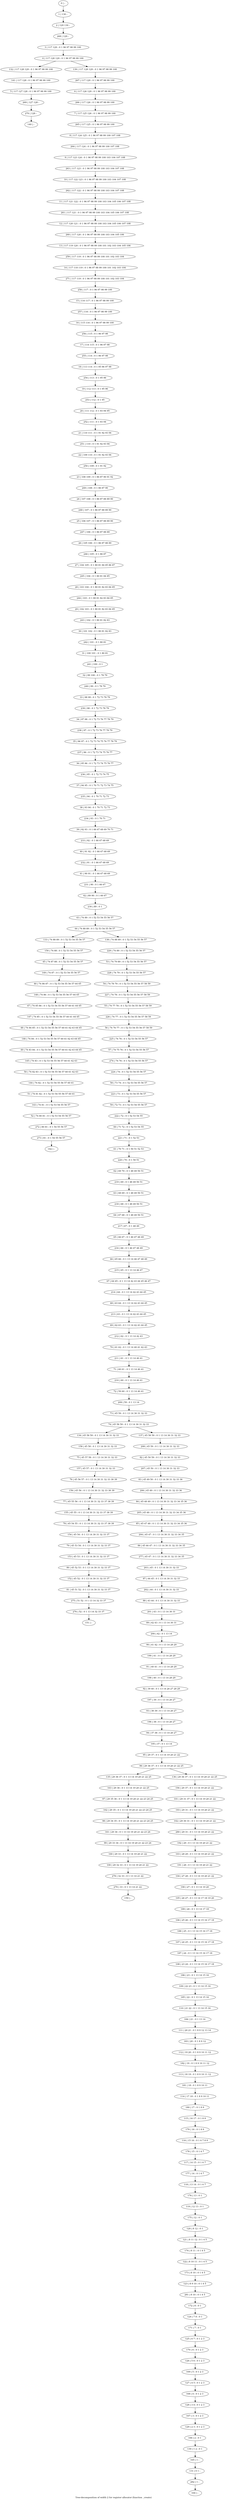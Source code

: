 digraph G {
graph [label="Tree-decomposition of width 2 for register allocator (function _create)"]
0[label="0 | : "];
1[label="1 | 130 : "];
2[label="2 | 129 130 : "];
3[label="3 | 117 129 : 0 1 96 97 98 99 100 "];
4[label="4 | 117 128 129 : 0 1 96 97 98 99 100 "];
5[label="5 | 117 127 128 : 0 1 96 97 98 99 100 "];
6[label="6 | 117 126 129 : 0 1 96 97 98 99 100 "];
7[label="7 | 117 125 126 : 0 1 96 97 98 99 100 "];
8[label="8 | 117 124 125 : 0 1 96 97 98 99 100 107 108 "];
9[label="9 | 117 123 124 : 0 1 96 97 98 99 100 103 104 107 108 "];
10[label="10 | 117 122 123 : 0 1 96 97 98 99 100 103 104 107 108 "];
11[label="11 | 117 121 122 : 0 1 96 97 98 99 100 103 104 105 106 107 108 "];
12[label="12 | 117 120 121 : 0 1 96 97 98 99 100 103 104 105 106 107 108 "];
13[label="13 | 117 119 120 : 0 1 96 97 98 99 100 101 102 103 104 105 106 "];
14[label="14 | 117 118 119 : 0 1 96 97 98 99 100 101 102 103 104 "];
15[label="15 | 116 117 : 0 1 96 97 98 99 100 "];
16[label="16 | 115 116 : 0 1 96 97 98 99 100 "];
17[label="17 | 114 115 : 0 1 96 97 98 "];
18[label="18 | 113 114 : 0 1 95 96 97 98 "];
19[label="19 | 112 113 : 0 1 95 96 "];
20[label="20 | 111 112 : 0 1 93 94 95 "];
21[label="21 | 110 111 : 0 1 91 92 93 94 "];
22[label="22 | 109 110 : 0 1 91 92 93 94 "];
23[label="23 | 108 109 : 0 1 86 87 90 91 92 "];
24[label="24 | 107 108 : 0 1 86 87 88 89 90 "];
25[label="25 | 106 107 : 0 1 86 87 88 89 90 "];
26[label="26 | 105 106 : 0 1 86 87 88 89 "];
27[label="27 | 104 105 : 0 1 80 81 84 85 86 87 "];
28[label="28 | 103 104 : 0 1 80 81 82 83 84 85 "];
29[label="29 | 102 103 : 0 1 80 81 82 83 84 85 "];
30[label="30 | 101 102 : 0 1 80 81 82 83 "];
31[label="31 | 100 101 : 0 1 80 81 "];
32[label="32 | 99 100 : 0 1 78 79 "];
33[label="33 | 98 99 : 0 1 72 73 78 79 "];
34[label="34 | 97 98 : 0 1 72 73 76 77 78 79 "];
35[label="35 | 96 97 : 0 1 72 73 74 75 76 77 78 79 "];
36[label="36 | 95 96 : 0 1 72 73 74 75 76 77 "];
37[label="37 | 94 95 : 0 1 70 71 72 73 74 75 "];
38[label="38 | 93 94 : 0 1 70 71 72 73 "];
39[label="39 | 92 93 : 0 1 66 67 68 69 70 71 "];
40[label="40 | 91 92 : 0 1 66 67 68 69 "];
41[label="41 | 90 91 : 0 1 66 67 68 69 "];
42[label="42 | 89 90 : 0 1 66 67 "];
43[label="43 | 74 89 : 0 1 52 53 54 55 56 57 "];
44[label="44 | 74 88 89 : 0 1 52 53 54 55 56 57 "];
45[label="45 | 74 87 88 : 0 1 52 53 54 55 56 57 "];
46[label="46 | 74 86 87 : 0 1 52 53 54 55 56 57 64 65 "];
47[label="47 | 74 85 86 : 0 1 52 53 54 55 56 57 60 61 64 65 "];
48[label="48 | 74 84 85 : 0 1 52 53 54 55 56 57 60 61 62 63 64 65 "];
49[label="49 | 74 83 84 : 0 1 52 53 54 55 56 57 60 61 62 63 64 65 "];
50[label="50 | 74 82 83 : 0 1 52 53 54 55 56 57 60 61 62 63 "];
51[label="51 | 74 81 82 : 0 1 52 53 54 55 56 57 60 61 "];
52[label="52 | 74 80 81 : 0 1 52 53 54 55 56 57 "];
53[label="53 | 74 79 89 : 0 1 52 53 54 55 56 57 "];
54[label="54 | 74 78 79 : 0 1 52 53 54 55 56 57 58 59 "];
55[label="55 | 74 77 78 : 0 1 52 53 54 55 56 57 58 59 "];
56[label="56 | 74 76 77 : 0 1 52 53 54 55 56 57 58 59 "];
57[label="57 | 74 75 76 : 0 1 52 53 54 55 56 57 "];
58[label="58 | 73 74 : 0 1 52 53 54 55 56 57 "];
59[label="59 | 72 73 : 0 1 52 53 54 55 56 57 "];
60[label="60 | 71 72 : 0 1 52 53 54 55 "];
61[label="61 | 70 71 : 0 1 50 51 52 53 "];
62[label="62 | 69 70 : 0 1 48 49 50 51 "];
63[label="63 | 68 69 : 0 1 48 49 50 51 "];
64[label="64 | 67 68 : 0 1 48 49 50 51 "];
65[label="65 | 66 67 : 0 1 46 47 48 49 "];
66[label="66 | 65 66 : 0 1 13 14 46 47 48 49 "];
67[label="67 | 64 65 : 0 1 13 14 42 43 44 45 46 47 "];
68[label="68 | 63 64 : 0 1 13 14 42 43 44 45 "];
69[label="69 | 62 63 : 0 1 13 14 42 43 44 45 "];
70[label="70 | 61 62 : 0 1 13 14 40 41 42 43 "];
71[label="71 | 60 61 : 0 1 13 14 40 41 "];
72[label="72 | 59 60 : 0 1 13 14 40 41 "];
73[label="73 | 45 59 : 0 1 13 14 30 31 32 33 "];
74[label="74 | 45 58 59 : 0 1 13 14 30 31 32 33 "];
75[label="75 | 45 57 58 : 0 1 13 14 30 31 32 33 "];
76[label="76 | 45 56 57 : 0 1 13 14 30 31 32 33 38 39 "];
77[label="77 | 45 55 56 : 0 1 13 14 30 31 32 33 37 38 39 "];
78[label="78 | 45 54 55 : 0 1 13 14 30 31 32 33 37 38 39 "];
79[label="79 | 45 53 54 : 0 1 13 14 30 31 32 33 37 "];
80[label="80 | 45 52 53 : 0 1 13 14 30 31 32 33 37 "];
81[label="81 | 45 51 52 : 0 1 13 14 30 31 32 33 37 "];
82[label="82 | 45 50 59 : 0 1 13 14 30 31 32 33 "];
83[label="83 | 45 49 50 : 0 1 13 14 30 31 32 33 36 "];
84[label="84 | 45 48 49 : 0 1 13 14 30 31 32 33 34 35 36 "];
85[label="85 | 45 47 48 : 0 1 13 14 30 31 32 33 34 35 36 "];
86[label="86 | 45 46 47 : 0 1 13 14 30 31 32 33 34 35 "];
87[label="87 | 44 45 : 0 1 13 14 30 31 32 33 "];
88[label="88 | 43 44 : 0 1 13 14 30 31 32 33 "];
89[label="89 | 42 43 : 0 1 13 14 30 31 "];
90[label="90 | 41 42 : 0 1 13 14 28 29 "];
91[label="91 | 40 41 : 0 1 13 14 28 29 "];
92[label="92 | 39 40 : 0 1 13 14 26 27 28 29 "];
93[label="93 | 38 39 : 0 1 13 14 26 27 "];
94[label="94 | 37 38 : 0 1 13 14 26 27 "];
95[label="95 | 29 37 : 0 1 13 14 19 20 21 22 "];
96[label="96 | 29 36 37 : 0 1 13 14 19 20 21 22 25 "];
97[label="97 | 29 35 36 : 0 1 13 14 19 20 21 22 23 24 25 "];
98[label="98 | 29 34 35 : 0 1 13 14 19 20 21 22 23 24 25 "];
99[label="99 | 29 33 34 : 0 1 13 14 19 20 21 22 23 24 "];
100[label="100 | 29 32 33 : 0 1 13 14 19 20 21 22 "];
101[label="101 | 29 31 37 : 0 1 13 14 19 20 21 22 "];
102[label="102 | 29 30 31 : 0 1 13 14 19 20 21 22 "];
103[label="103 | 28 29 : 0 1 13 14 19 20 21 22 "];
104[label="104 | 27 28 : 0 1 13 14 19 20 21 22 "];
105[label="105 | 26 27 : 0 1 13 14 17 18 19 20 "];
106[label="106 | 25 26 : 0 1 13 14 15 16 17 18 "];
107[label="107 | 24 25 : 0 1 13 14 15 16 17 18 "];
108[label="108 | 23 24 : 0 1 13 14 15 16 17 18 "];
109[label="109 | 22 23 : 0 1 13 14 15 16 "];
110[label="110 | 21 22 : 0 1 13 14 15 16 "];
111[label="111 | 20 21 : 0 1 8 9 12 13 14 "];
112[label="112 | 19 20 : 0 1 8 9 10 11 12 "];
113[label="113 | 18 19 : 0 1 8 9 10 11 12 "];
114[label="114 | 17 18 : 0 1 8 9 10 11 "];
115[label="115 | 16 17 : 0 1 8 9 "];
116[label="116 | 15 16 : 0 1 6 7 8 9 "];
117[label="117 | 14 15 : 0 1 6 7 "];
118[label="118 | 13 14 : 0 1 6 7 "];
119[label="119 | 12 13 : 0 1 "];
120[label="120 | 8 12 : 0 1 "];
121[label="121 | 8 11 12 : 0 1 4 5 "];
122[label="122 | 8 10 11 : 0 1 4 5 "];
123[label="123 | 8 9 10 : 0 1 4 5 "];
124[label="124 | 7 8 : 0 1 "];
125[label="125 | 6 7 : 0 1 2 3 "];
126[label="126 | 5 6 : 0 1 2 3 "];
127[label="127 | 4 5 : 0 1 2 3 "];
128[label="128 | 3 4 : 0 1 2 3 "];
129[label="129 | 2 3 : 0 1 2 3 "];
130[label="130 | 1 2 : 0 1 "];
131[label="131 | 0 1 : "];
132[label="132 | 117 128 129 : 0 1 96 97 98 99 100 "];
133[label="133 | 74 88 89 : 0 1 52 53 54 55 56 57 "];
134[label="134 | 45 58 59 : 0 1 13 14 30 31 32 33 "];
135[label="135 | 29 36 37 : 0 1 13 14 19 20 21 22 25 "];
136[label="136 | 29 36 37 : 0 1 13 14 19 20 21 22 25 "];
137[label="137 | 45 58 59 : 0 1 13 14 30 31 32 33 "];
138[label="138 | 74 88 89 : 0 1 52 53 54 55 56 57 "];
139[label="139 | 117 128 129 : 0 1 96 97 98 99 100 "];
140[label="140 | : "];
141[label="141 | 117 128 : 0 1 96 97 98 99 100 "];
142[label="142 | : "];
143[label="143 | 74 81 : 0 1 52 53 54 55 56 57 "];
144[label="144 | 74 82 : 0 1 52 53 54 55 56 57 60 61 "];
145[label="145 | 74 83 : 0 1 52 53 54 55 56 57 60 61 62 63 "];
146[label="146 | 74 84 : 0 1 52 53 54 55 56 57 60 61 62 63 64 65 "];
147[label="147 | 74 85 : 0 1 52 53 54 55 56 57 60 61 64 65 "];
148[label="148 | 74 86 : 0 1 52 53 54 55 56 57 64 65 "];
149[label="149 | 74 87 : 0 1 52 53 54 55 56 57 "];
150[label="150 | 74 88 : 0 1 52 53 54 55 56 57 "];
151[label="151 | : "];
152[label="152 | 45 52 : 0 1 13 14 30 31 32 33 37 "];
153[label="153 | 45 53 : 0 1 13 14 30 31 32 33 37 "];
154[label="154 | 45 54 : 0 1 13 14 30 31 32 33 37 "];
155[label="155 | 45 55 : 0 1 13 14 30 31 32 33 37 38 39 "];
156[label="156 | 45 56 : 0 1 13 14 30 31 32 33 38 39 "];
157[label="157 | 45 57 : 0 1 13 14 30 31 32 33 "];
158[label="158 | 45 58 : 0 1 13 14 30 31 32 33 "];
159[label="159 | : "];
160[label="160 | 29 33 : 0 1 13 14 19 20 21 22 "];
161[label="161 | 29 34 : 0 1 13 14 19 20 21 22 23 24 "];
162[label="162 | 29 35 : 0 1 13 14 19 20 21 22 23 24 25 "];
163[label="163 | 29 36 : 0 1 13 14 19 20 21 22 25 "];
164[label="164 | : "];
165[label="165 | 1 : "];
166[label="166 | 2 : 0 1 "];
167[label="167 | 3 : 0 1 2 3 "];
168[label="168 | 4 : 0 1 2 3 "];
169[label="169 | 5 : 0 1 2 3 "];
170[label="170 | 6 : 0 1 2 3 "];
171[label="171 | 7 : 0 1 "];
172[label="172 | 8 : 0 1 "];
173[label="173 | 8 10 : 0 1 4 5 "];
174[label="174 | 8 11 : 0 1 4 5 "];
175[label="175 | 12 : 0 1 "];
176[label="176 | 13 : 0 1 "];
177[label="177 | 14 : 0 1 6 7 "];
178[label="178 | 15 : 0 1 6 7 "];
179[label="179 | 16 : 0 1 8 9 "];
180[label="180 | 17 : 0 1 8 9 "];
181[label="181 | 18 : 0 1 8 9 10 11 "];
182[label="182 | 19 : 0 1 8 9 10 11 12 "];
183[label="183 | 20 : 0 1 8 9 12 "];
184[label="184 | 21 : 0 1 13 14 "];
185[label="185 | 22 : 0 1 13 14 15 16 "];
186[label="186 | 23 : 0 1 13 14 15 16 "];
187[label="187 | 24 : 0 1 13 14 15 16 17 18 "];
188[label="188 | 25 : 0 1 13 14 15 16 17 18 "];
189[label="189 | 26 : 0 1 13 14 17 18 "];
190[label="190 | 27 : 0 1 13 14 19 20 "];
191[label="191 | 28 : 0 1 13 14 19 20 21 22 "];
192[label="192 | 29 : 0 1 13 14 19 20 21 22 "];
193[label="193 | 29 31 : 0 1 13 14 19 20 21 22 "];
194[label="194 | 29 37 : 0 1 13 14 19 20 21 22 "];
195[label="195 | 37 : 0 1 13 14 "];
196[label="196 | 38 : 0 1 13 14 26 27 "];
197[label="197 | 39 : 0 1 13 14 26 27 "];
198[label="198 | 40 : 0 1 13 14 28 29 "];
199[label="199 | 41 : 0 1 13 14 28 29 "];
200[label="200 | 42 : 0 1 13 14 "];
201[label="201 | 43 : 0 1 13 14 30 31 "];
202[label="202 | 44 : 0 1 13 14 30 31 32 33 "];
203[label="203 | 45 : 0 1 13 14 30 31 32 33 "];
204[label="204 | 45 47 : 0 1 13 14 30 31 32 33 34 35 "];
205[label="205 | 45 48 : 0 1 13 14 30 31 32 33 34 35 36 "];
206[label="206 | 45 49 : 0 1 13 14 30 31 32 33 36 "];
207[label="207 | 45 50 : 0 1 13 14 30 31 32 33 "];
208[label="208 | 45 59 : 0 1 13 14 30 31 32 33 "];
209[label="209 | 59 : 0 1 13 14 "];
210[label="210 | 60 : 0 1 13 14 40 41 "];
211[label="211 | 61 : 0 1 13 14 40 41 "];
212[label="212 | 62 : 0 1 13 14 42 43 "];
213[label="213 | 63 : 0 1 13 14 42 43 44 45 "];
214[label="214 | 64 : 0 1 13 14 42 43 44 45 "];
215[label="215 | 65 : 0 1 13 14 46 47 "];
216[label="216 | 66 : 0 1 46 47 48 49 "];
217[label="217 | 67 : 0 1 48 49 "];
218[label="218 | 68 : 0 1 48 49 50 51 "];
219[label="219 | 69 : 0 1 48 49 50 51 "];
220[label="220 | 70 : 0 1 50 51 "];
221[label="221 | 71 : 0 1 52 53 "];
222[label="222 | 72 : 0 1 52 53 54 55 "];
223[label="223 | 73 : 0 1 52 53 54 55 56 57 "];
224[label="224 | 74 : 0 1 52 53 54 55 56 57 "];
225[label="225 | 74 76 : 0 1 52 53 54 55 56 57 "];
226[label="226 | 74 77 : 0 1 52 53 54 55 56 57 58 59 "];
227[label="227 | 74 78 : 0 1 52 53 54 55 56 57 58 59 "];
228[label="228 | 74 79 : 0 1 52 53 54 55 56 57 "];
229[label="229 | 74 89 : 0 1 52 53 54 55 56 57 "];
230[label="230 | 89 : 0 1 "];
231[label="231 | 90 : 0 1 66 67 "];
232[label="232 | 91 : 0 1 66 67 68 69 "];
233[label="233 | 92 : 0 1 66 67 68 69 "];
234[label="234 | 93 : 0 1 70 71 "];
235[label="235 | 94 : 0 1 70 71 72 73 "];
236[label="236 | 95 : 0 1 72 73 74 75 "];
237[label="237 | 96 : 0 1 72 73 74 75 76 77 "];
238[label="238 | 97 : 0 1 72 73 76 77 78 79 "];
239[label="239 | 98 : 0 1 72 73 78 79 "];
240[label="240 | 99 : 0 1 78 79 "];
241[label="241 | 100 : 0 1 "];
242[label="242 | 101 : 0 1 80 81 "];
243[label="243 | 102 : 0 1 80 81 82 83 "];
244[label="244 | 103 : 0 1 80 81 82 83 84 85 "];
245[label="245 | 104 : 0 1 80 81 84 85 "];
246[label="246 | 105 : 0 1 86 87 "];
247[label="247 | 106 : 0 1 86 87 88 89 "];
248[label="248 | 107 : 0 1 86 87 88 89 90 "];
249[label="249 | 108 : 0 1 86 87 90 "];
250[label="250 | 109 : 0 1 91 92 "];
251[label="251 | 110 : 0 1 91 92 93 94 "];
252[label="252 | 111 : 0 1 93 94 "];
253[label="253 | 112 : 0 1 95 "];
254[label="254 | 113 : 0 1 95 96 "];
255[label="255 | 114 : 0 1 96 97 98 "];
256[label="256 | 115 : 0 1 96 97 98 "];
257[label="257 | 116 : 0 1 96 97 98 99 100 "];
258[label="258 | 117 : 0 1 96 97 98 99 100 "];
259[label="259 | 117 119 : 0 1 96 97 98 99 100 101 102 103 104 "];
260[label="260 | 117 120 : 0 1 96 97 98 99 100 103 104 105 106 "];
261[label="261 | 117 121 : 0 1 96 97 98 99 100 103 104 105 106 107 108 "];
262[label="262 | 117 122 : 0 1 96 97 98 99 100 103 104 107 108 "];
263[label="263 | 117 123 : 0 1 96 97 98 99 100 103 104 107 108 "];
264[label="264 | 117 124 : 0 1 96 97 98 99 100 107 108 "];
265[label="265 | 117 125 : 0 1 96 97 98 99 100 "];
266[label="266 | 117 126 : 0 1 96 97 98 99 100 "];
267[label="267 | 117 129 : 0 1 96 97 98 99 100 "];
268[label="268 | 129 : "];
269[label="269 | 127 128 : "];
270[label="270 | 128 : "];
271[label="271 | 117 119 : 0 1 96 97 98 99 100 101 102 103 104 "];
272[label="272 | 80 81 : 0 1 54 55 56 57 "];
273[label="273 | 81 : 0 1 54 55 56 57 "];
274[label="274 | 74 76 : 0 1 52 53 54 55 56 57 "];
275[label="275 | 51 52 : 0 1 13 14 32 33 37 "];
276[label="276 | 52 : 0 1 13 14 32 33 37 "];
277[label="277 | 45 47 : 0 1 13 14 30 31 32 33 34 35 "];
278[label="278 | 32 33 : 0 1 13 14 21 22 "];
279[label="279 | 33 : 0 1 13 14 21 22 "];
280[label="280 | 29 31 : 0 1 13 14 19 20 21 22 "];
281[label="281 | 8 10 : 0 1 4 5 "];
282[label="282 | 1 : "];
0->1 ;
1->2 ;
3->4 ;
43->44 ;
73->74 ;
95->96 ;
120->121 ;
4->132 ;
44->133 ;
74->134 ;
96->135 ;
96->136 ;
74->137 ;
44->138 ;
4->139 ;
141->5 ;
132->141 ;
143->52 ;
51->143 ;
144->51 ;
50->144 ;
145->50 ;
49->145 ;
146->49 ;
48->146 ;
147->48 ;
47->147 ;
148->47 ;
46->148 ;
149->46 ;
45->149 ;
150->45 ;
133->150 ;
152->81 ;
80->152 ;
153->80 ;
79->153 ;
154->79 ;
78->154 ;
155->78 ;
77->155 ;
156->77 ;
76->156 ;
157->76 ;
75->157 ;
158->75 ;
134->158 ;
160->100 ;
99->160 ;
161->99 ;
98->161 ;
162->98 ;
97->162 ;
163->97 ;
135->163 ;
165->131 ;
130->165 ;
166->130 ;
129->166 ;
167->129 ;
128->167 ;
168->128 ;
127->168 ;
169->127 ;
126->169 ;
170->126 ;
125->170 ;
171->125 ;
124->171 ;
172->124 ;
173->123 ;
122->173 ;
174->122 ;
121->174 ;
175->120 ;
119->175 ;
176->119 ;
118->176 ;
177->118 ;
117->177 ;
178->117 ;
116->178 ;
179->116 ;
115->179 ;
180->115 ;
114->180 ;
181->114 ;
113->181 ;
182->113 ;
112->182 ;
183->112 ;
111->183 ;
184->111 ;
110->184 ;
185->110 ;
109->185 ;
186->109 ;
108->186 ;
187->108 ;
107->187 ;
188->107 ;
106->188 ;
189->106 ;
105->189 ;
190->105 ;
104->190 ;
191->104 ;
103->191 ;
192->103 ;
193->102 ;
101->193 ;
194->101 ;
136->194 ;
195->95 ;
94->195 ;
196->94 ;
93->196 ;
197->93 ;
92->197 ;
198->92 ;
91->198 ;
199->91 ;
90->199 ;
200->90 ;
89->200 ;
201->89 ;
88->201 ;
202->88 ;
87->202 ;
203->87 ;
204->86 ;
85->204 ;
205->85 ;
84->205 ;
206->84 ;
83->206 ;
207->83 ;
82->207 ;
208->82 ;
137->208 ;
209->73 ;
72->209 ;
210->72 ;
71->210 ;
211->71 ;
70->211 ;
212->70 ;
69->212 ;
213->69 ;
68->213 ;
214->68 ;
67->214 ;
215->67 ;
66->215 ;
216->66 ;
65->216 ;
217->65 ;
64->217 ;
218->64 ;
63->218 ;
219->63 ;
62->219 ;
220->62 ;
61->220 ;
221->61 ;
60->221 ;
222->60 ;
59->222 ;
223->59 ;
58->223 ;
224->58 ;
225->57 ;
56->225 ;
226->56 ;
55->226 ;
227->55 ;
54->227 ;
228->54 ;
53->228 ;
229->53 ;
138->229 ;
230->43 ;
42->230 ;
231->42 ;
41->231 ;
232->41 ;
40->232 ;
233->40 ;
39->233 ;
234->39 ;
38->234 ;
235->38 ;
37->235 ;
236->37 ;
36->236 ;
237->36 ;
35->237 ;
238->35 ;
34->238 ;
239->34 ;
33->239 ;
240->33 ;
32->240 ;
241->32 ;
31->241 ;
242->31 ;
30->242 ;
243->30 ;
29->243 ;
244->29 ;
28->244 ;
245->28 ;
27->245 ;
246->27 ;
26->246 ;
247->26 ;
25->247 ;
248->25 ;
24->248 ;
249->24 ;
23->249 ;
250->23 ;
22->250 ;
251->22 ;
21->251 ;
252->21 ;
20->252 ;
253->20 ;
19->253 ;
254->19 ;
18->254 ;
255->18 ;
17->255 ;
256->17 ;
16->256 ;
257->16 ;
15->257 ;
258->15 ;
259->14 ;
13->259 ;
260->13 ;
12->260 ;
261->12 ;
11->261 ;
262->11 ;
10->262 ;
263->10 ;
9->263 ;
264->9 ;
8->264 ;
265->8 ;
7->265 ;
266->7 ;
6->266 ;
267->6 ;
139->267 ;
268->3 ;
2->268 ;
5->269 ;
270->140 ;
269->270 ;
271->258 ;
14->271 ;
52->272 ;
273->142 ;
272->273 ;
274->224 ;
57->274 ;
81->275 ;
276->151 ;
275->276 ;
277->203 ;
86->277 ;
100->278 ;
279->159 ;
278->279 ;
280->192 ;
102->280 ;
281->172 ;
123->281 ;
282->164 ;
131->282 ;
}
